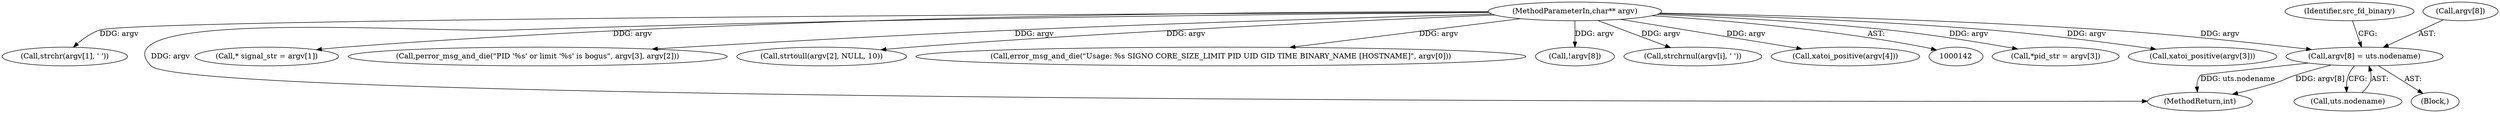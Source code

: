 digraph "0_abrt_4f2c1ddd3e3b81d2d5146b883115371f1cada9f9@array" {
"1000354" [label="(Call,argv[8] = uts.nodename)"];
"1000144" [label="(MethodParameterIn,char** argv)"];
"1000144" [label="(MethodParameterIn,char** argv)"];
"1000364" [label="(Identifier,src_fd_binary)"];
"1000295" [label="(Call,*pid_str = argv[3])"];
"1000350" [label="(Block,)"];
"1000303" [label="(Call,xatoi_positive(argv[3]))"];
"1000177" [label="(Call,strchr(argv[1], ' '))"];
"1001171" [label="(MethodReturn,int)"];
"1000354" [label="(Call,argv[8] = uts.nodename)"];
"1000355" [label="(Call,argv[8])"];
"1000257" [label="(Call,* signal_str = argv[1])"];
"1000358" [label="(Call,uts.nodename)"];
"1000321" [label="(Call,perror_msg_and_die(\"PID '%s' or limit '%s' is bogus\", argv[3], argv[2]))"];
"1000270" [label="(Call,strtoull(argv[2], NULL, 10))"];
"1000171" [label="(Call,error_msg_and_die(\"Usage: %s SIGNO CORE_SIZE_LIMIT PID UID GID TIME BINARY_NAME [HOSTNAME]\", argv[0]))"];
"1000346" [label="(Call,!argv[8])"];
"1000196" [label="(Call,strchrnul(argv[i], ' '))"];
"1000310" [label="(Call,xatoi_positive(argv[4]))"];
"1000354" -> "1000350"  [label="AST: "];
"1000354" -> "1000358"  [label="CFG: "];
"1000355" -> "1000354"  [label="AST: "];
"1000358" -> "1000354"  [label="AST: "];
"1000364" -> "1000354"  [label="CFG: "];
"1000354" -> "1001171"  [label="DDG: uts.nodename"];
"1000354" -> "1001171"  [label="DDG: argv[8]"];
"1000144" -> "1000354"  [label="DDG: argv"];
"1000144" -> "1000142"  [label="AST: "];
"1000144" -> "1001171"  [label="DDG: argv"];
"1000144" -> "1000171"  [label="DDG: argv"];
"1000144" -> "1000177"  [label="DDG: argv"];
"1000144" -> "1000196"  [label="DDG: argv"];
"1000144" -> "1000257"  [label="DDG: argv"];
"1000144" -> "1000270"  [label="DDG: argv"];
"1000144" -> "1000295"  [label="DDG: argv"];
"1000144" -> "1000303"  [label="DDG: argv"];
"1000144" -> "1000310"  [label="DDG: argv"];
"1000144" -> "1000321"  [label="DDG: argv"];
"1000144" -> "1000346"  [label="DDG: argv"];
}
